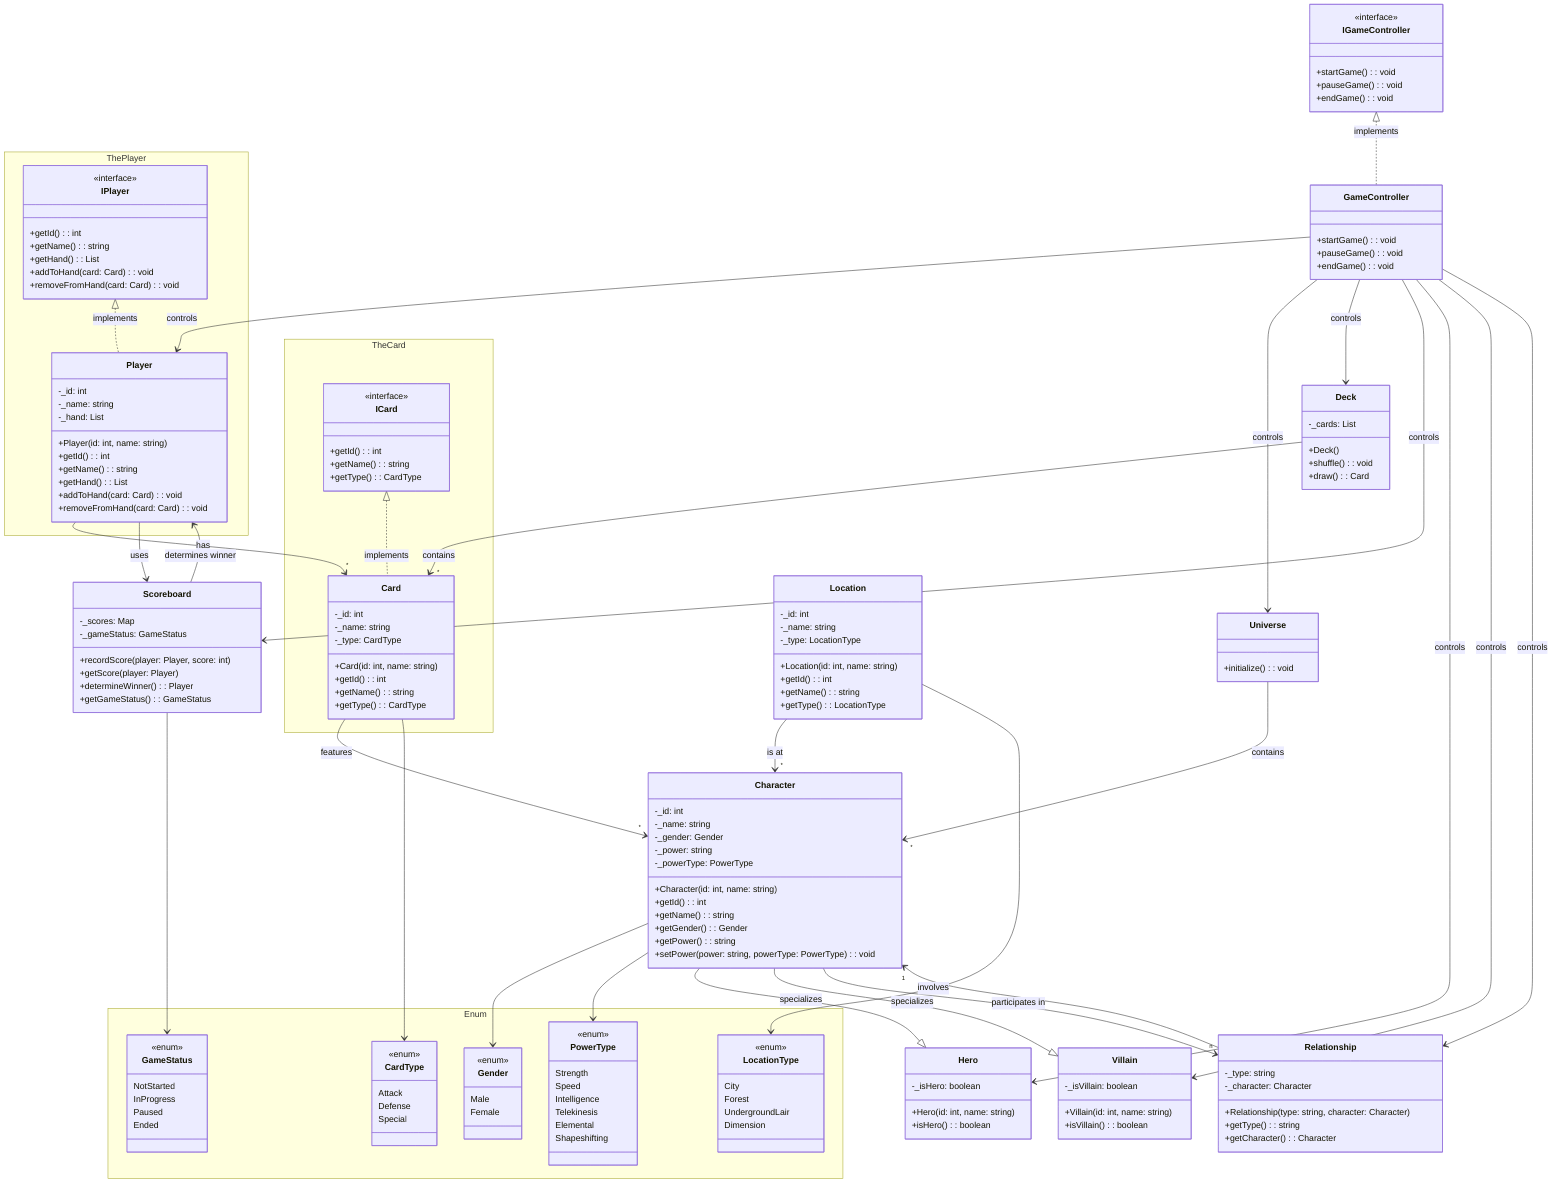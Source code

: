 classDiagram

namespace Enum {

  class Gender{
   <<enum>>
    Male
    Female
  }

  class PowerType {
  <<enum>>
    Strength
    Speed
    Intelligence
    Telekinesis
    Elemental
    Shapeshifting
  }

  class LocationType {
  <<enum>>
    City
    Forest
    UndergroundLair
    Dimension
  }

  class CardType {
  <<enum>>
    Attack
    Defense
    Special
  }

  class GameStatus {
  <<enum>>
    NotStarted
    InProgress
    Paused
    Ended
  }
}

class  IGameController {
<<interface>>
    +startGame(): void
    +pauseGame(): void
    +endGame(): void
}

class GameController {
    +startGame(): void
    +pauseGame(): void
    +endGame(): void
}

IGameController <|.. GameController : implements

namespace ThePlayer {
    class IPlayer {
     <<interface>>
        +getId(): int
        +getName(): string
        +getHand(): List<Card>
        +addToHand(card: Card): void
        +removeFromHand(card: Card): void
    }

    class Player {
        -_id: int
        -_name: string
        -_hand: List<Card>
        +Player(id: int, name: string)
        +getId(): int
        +getName(): string
        +getHand(): List<Card>
        +addToHand(card: Card): void
        +removeFromHand(card: Card): void
    }
}

IPlayer <|.. Player : implements

class Scoreboard {
    -_scores: Map<Player, int>
    -_gameStatus: GameStatus
    +recordScore(player: Player, score: int)
    +getScore(player: Player)
    +determineWinner(): Player
    +getGameStatus(): GameStatus
}

namespace TheCard {
    class ICard {
    <<interface>>
        +getId(): int
        +getName(): string
        +getType(): CardType
    }

    class Card {
        -_id: int
        -_name: string
        -_type: CardType
        +Card(id: int, name: string)
        +getId(): int
        +getName(): string
        +getType(): CardType
    }
}

ICard <|.. Card : implements

class Deck {
    -_cards: List<Card>
    +Deck()
    +shuffle(): void
    +draw(): Card
}


class Hero {
    -_isHero: boolean
    +Hero(id: int, name: string)
    +isHero(): boolean
}
  class Universe {
    +initialize(): void
  }
class Villain {
    -_isVillain: boolean
    +Villain(id: int, name: string)
    +isVillain(): boolean
}
  class Location {
    -_id: int
    -_name: string
    -_type: LocationType
    +Location(id: int, name: string)
    +getId(): int
    +getName(): string
    +getType(): LocationType
  }
    class Relationship {
    -_type: string
    -_character: Character
    +Relationship(type: string, character: Character)
    +getType(): string
    +getCharacter(): Character
  }

  class Character {
    -_id: int
    -_name: string
    -_gender: Gender
    -_power: string
    -_powerType: PowerType
    +Character(id: int, name: string)
    +getId(): int
    +getName(): string
    +getGender(): Gender
    +getPower(): string
    +setPower(power: string, powerType: PowerType): void
  }
  Universe --> "*" Character : contains
  GameController --> Universe : controls
  GameController --> Player : controls
  GameController --> Deck : controls
  GameController --> Scoreboard : controls
  GameController --> Hero : controls
  GameController --> Villain : controls
  GameController --> Relationship : controls
  Character --> Gender
  Character -->PowerType
  Character --|> Hero : specializes
  Character --|> Villain : specializes
  Character --> "n" Relationship : participates in
  Player --> "*" Card : has
  Player --> Scoreboard : uses
  Card --> "*" Character : features
  Card --> CardType
  Location --> "*" Character : is at
  Location --> LocationType

  Deck --> "*" Card : contains
  Scoreboard --> Player : determines winner
  Scoreboard --> GameStatus
  Relationship --> "1" Character : involves